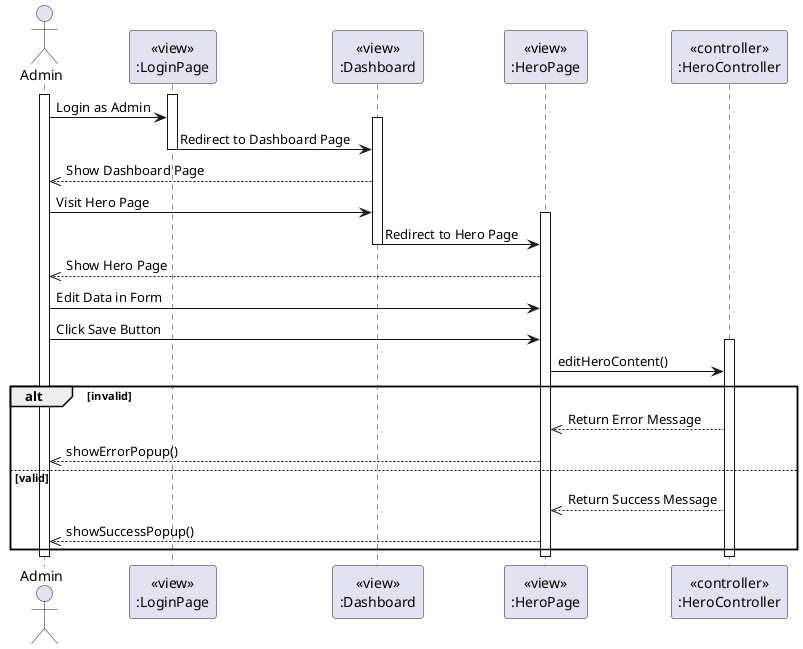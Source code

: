 @startuml EditHero
actor Admin
participant LoginPageView [
  <<view>>
  :LoginPage
]

participant DashboardView [
  <<view>>
  :Dashboard
]

participant HeroView [
  <<view>>
  :HeroPage
]

participant HeroController [
  <<controller>>
  :HeroController
]

activate Admin
activate LoginPageView
Admin -> LoginPageView: Login as Admin
activate DashboardView
LoginPageView -> DashboardView: Redirect to Dashboard Page
deactivate LoginPageView

DashboardView -->> Admin: Show Dashboard Page

Admin -> DashboardView: Visit Hero Page
activate HeroView
DashboardView -> HeroView: Redirect to Hero Page
deactivate DashboardView

HeroView -->> Admin: Show Hero Page

Admin -> HeroView: Edit Data in Form
Admin -> HeroView: Click Save Button

activate HeroController
HeroView -> HeroController: editHeroContent()
alt invalid
    HeroController -->> HeroView: Return Error Message
    HeroView -->> Admin: showErrorPopup()
else valid
    HeroController -->> HeroView: Return Success Message
    HeroView -->> Admin: showSuccessPopup()
end

deactivate HeroController

deactivate Admin
deactivate HeroView
@enduml
